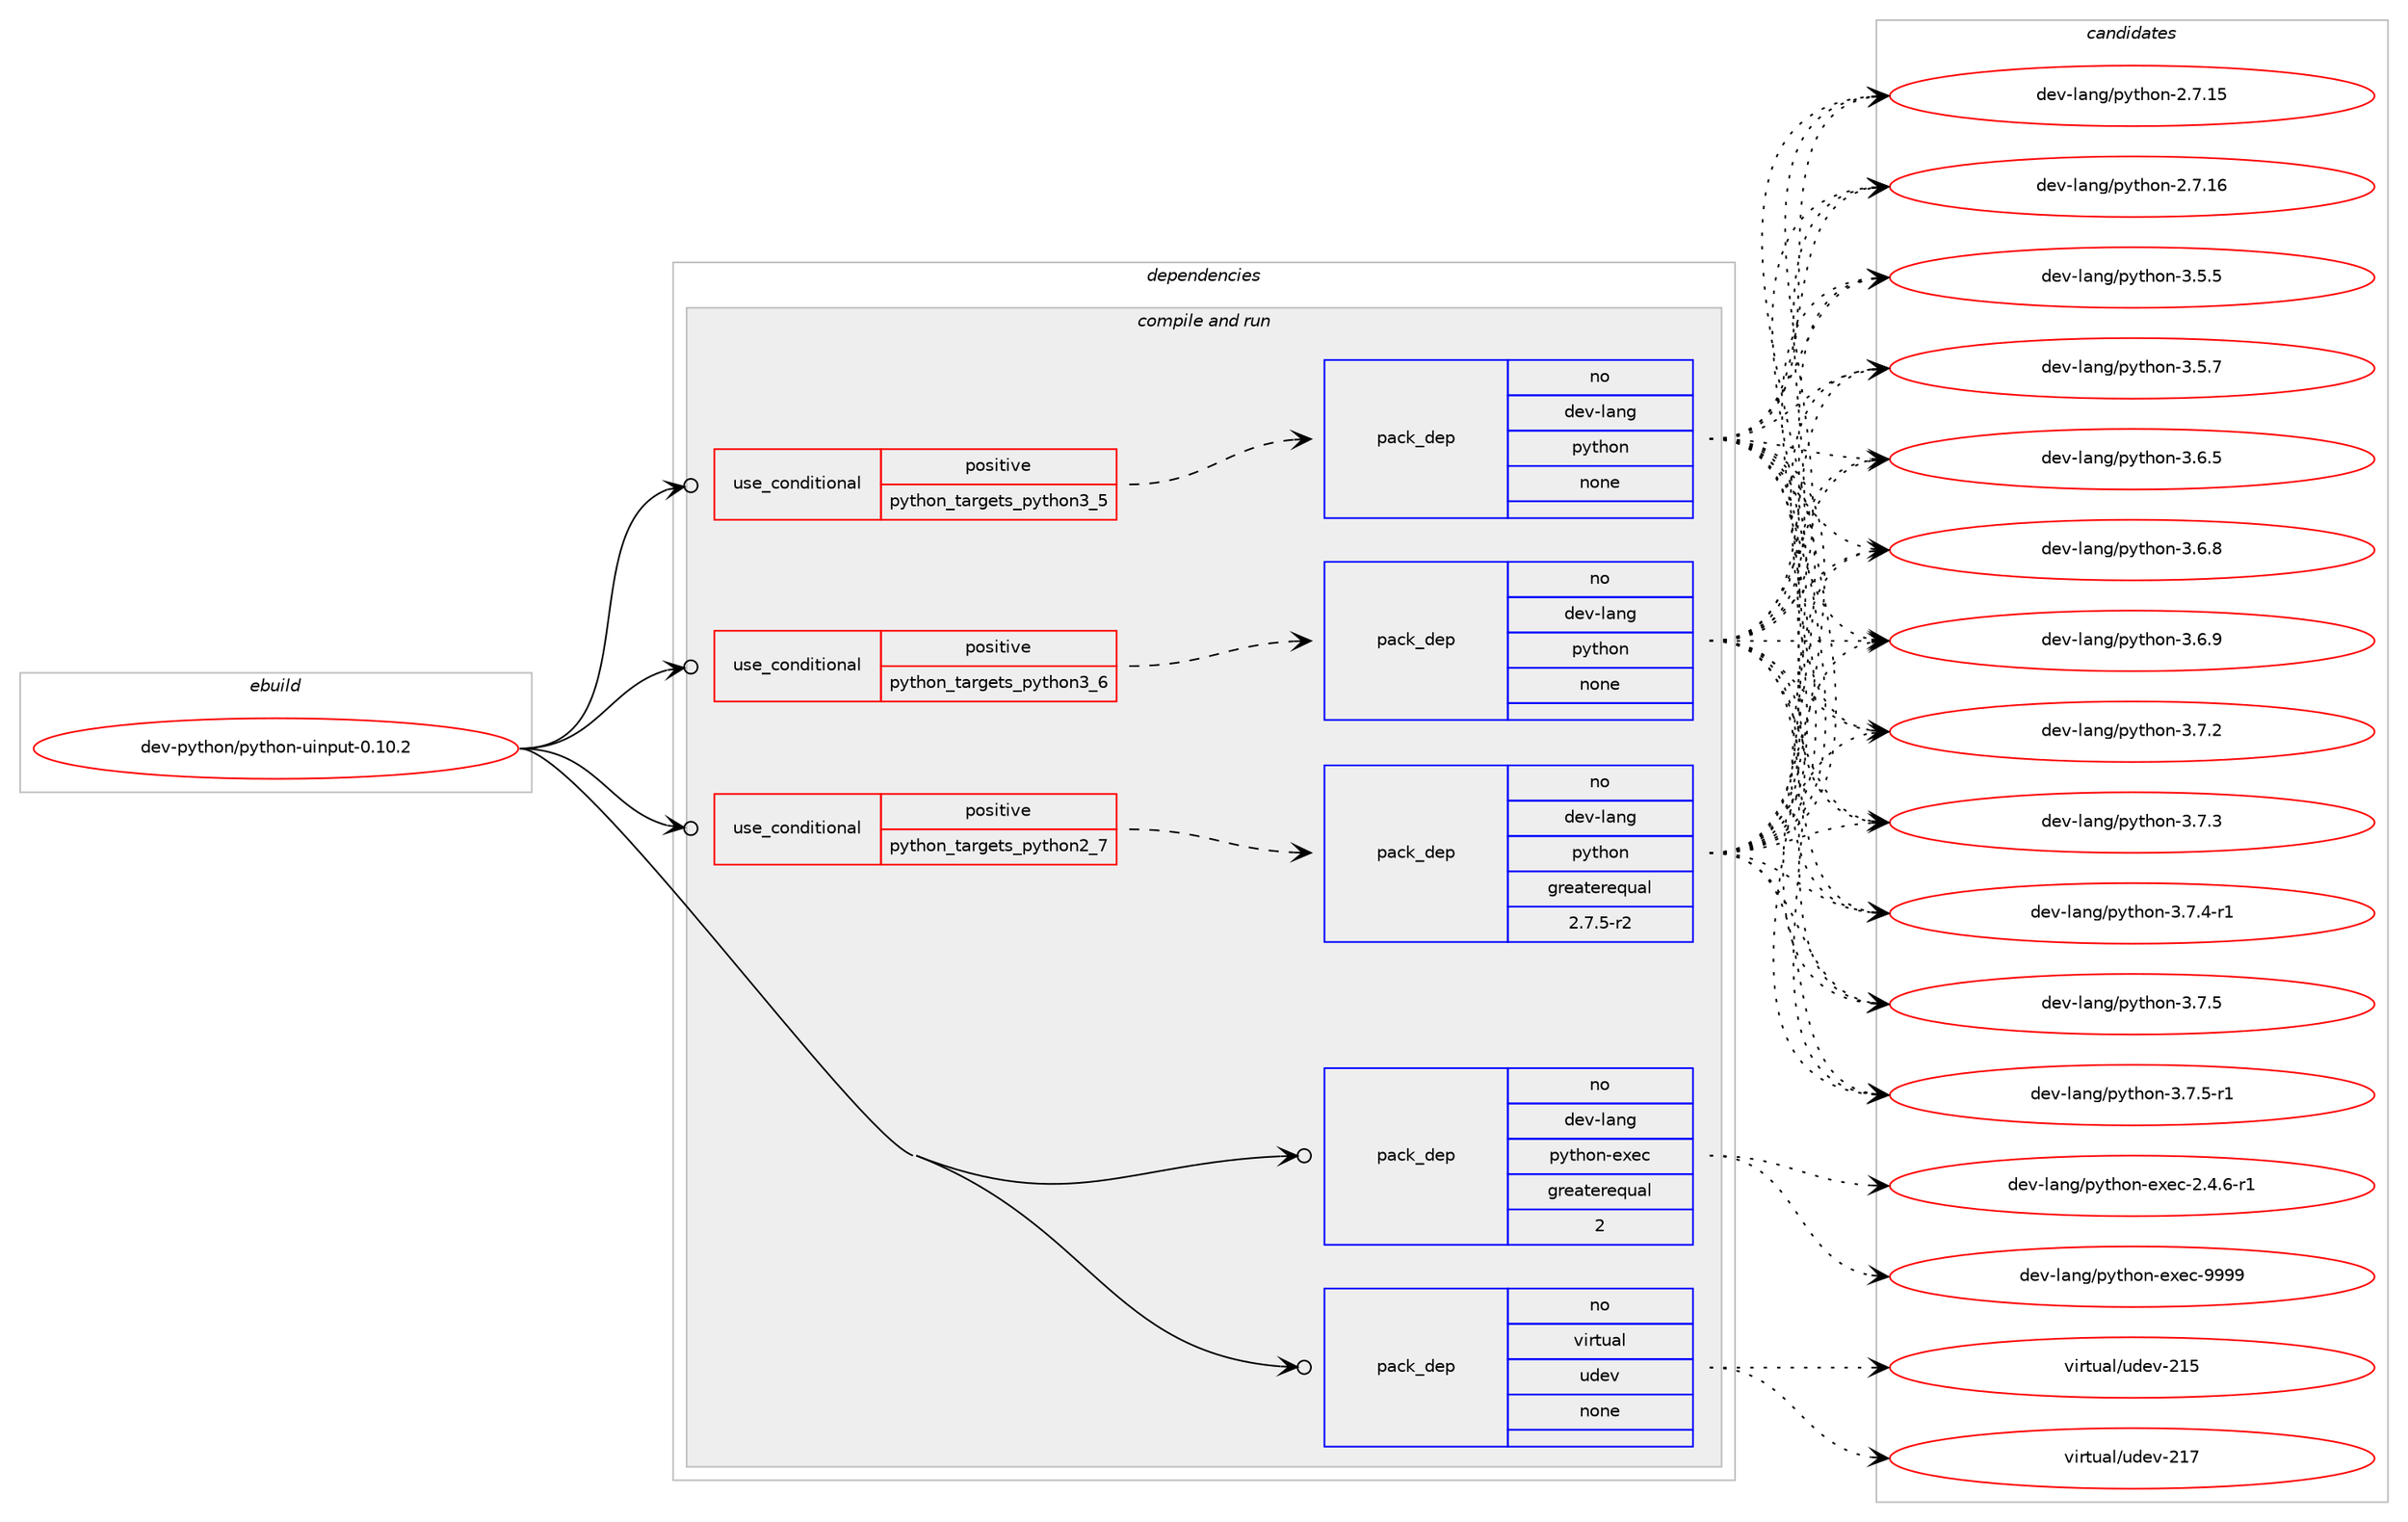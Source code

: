 digraph prolog {

# *************
# Graph options
# *************

newrank=true;
concentrate=true;
compound=true;
graph [rankdir=LR,fontname=Helvetica,fontsize=10,ranksep=1.5];#, ranksep=2.5, nodesep=0.2];
edge  [arrowhead=vee];
node  [fontname=Helvetica,fontsize=10];

# **********
# The ebuild
# **********

subgraph cluster_leftcol {
color=gray;
rank=same;
label=<<i>ebuild</i>>;
id [label="dev-python/python-uinput-0.10.2", color=red, width=4, href="../dev-python/python-uinput-0.10.2.svg"];
}

# ****************
# The dependencies
# ****************

subgraph cluster_midcol {
color=gray;
label=<<i>dependencies</i>>;
subgraph cluster_compile {
fillcolor="#eeeeee";
style=filled;
label=<<i>compile</i>>;
}
subgraph cluster_compileandrun {
fillcolor="#eeeeee";
style=filled;
label=<<i>compile and run</i>>;
subgraph cond147963 {
dependency633146 [label=<<TABLE BORDER="0" CELLBORDER="1" CELLSPACING="0" CELLPADDING="4"><TR><TD ROWSPAN="3" CELLPADDING="10">use_conditional</TD></TR><TR><TD>positive</TD></TR><TR><TD>python_targets_python2_7</TD></TR></TABLE>>, shape=none, color=red];
subgraph pack473310 {
dependency633147 [label=<<TABLE BORDER="0" CELLBORDER="1" CELLSPACING="0" CELLPADDING="4" WIDTH="220"><TR><TD ROWSPAN="6" CELLPADDING="30">pack_dep</TD></TR><TR><TD WIDTH="110">no</TD></TR><TR><TD>dev-lang</TD></TR><TR><TD>python</TD></TR><TR><TD>greaterequal</TD></TR><TR><TD>2.7.5-r2</TD></TR></TABLE>>, shape=none, color=blue];
}
dependency633146:e -> dependency633147:w [weight=20,style="dashed",arrowhead="vee"];
}
id:e -> dependency633146:w [weight=20,style="solid",arrowhead="odotvee"];
subgraph cond147964 {
dependency633148 [label=<<TABLE BORDER="0" CELLBORDER="1" CELLSPACING="0" CELLPADDING="4"><TR><TD ROWSPAN="3" CELLPADDING="10">use_conditional</TD></TR><TR><TD>positive</TD></TR><TR><TD>python_targets_python3_5</TD></TR></TABLE>>, shape=none, color=red];
subgraph pack473311 {
dependency633149 [label=<<TABLE BORDER="0" CELLBORDER="1" CELLSPACING="0" CELLPADDING="4" WIDTH="220"><TR><TD ROWSPAN="6" CELLPADDING="30">pack_dep</TD></TR><TR><TD WIDTH="110">no</TD></TR><TR><TD>dev-lang</TD></TR><TR><TD>python</TD></TR><TR><TD>none</TD></TR><TR><TD></TD></TR></TABLE>>, shape=none, color=blue];
}
dependency633148:e -> dependency633149:w [weight=20,style="dashed",arrowhead="vee"];
}
id:e -> dependency633148:w [weight=20,style="solid",arrowhead="odotvee"];
subgraph cond147965 {
dependency633150 [label=<<TABLE BORDER="0" CELLBORDER="1" CELLSPACING="0" CELLPADDING="4"><TR><TD ROWSPAN="3" CELLPADDING="10">use_conditional</TD></TR><TR><TD>positive</TD></TR><TR><TD>python_targets_python3_6</TD></TR></TABLE>>, shape=none, color=red];
subgraph pack473312 {
dependency633151 [label=<<TABLE BORDER="0" CELLBORDER="1" CELLSPACING="0" CELLPADDING="4" WIDTH="220"><TR><TD ROWSPAN="6" CELLPADDING="30">pack_dep</TD></TR><TR><TD WIDTH="110">no</TD></TR><TR><TD>dev-lang</TD></TR><TR><TD>python</TD></TR><TR><TD>none</TD></TR><TR><TD></TD></TR></TABLE>>, shape=none, color=blue];
}
dependency633150:e -> dependency633151:w [weight=20,style="dashed",arrowhead="vee"];
}
id:e -> dependency633150:w [weight=20,style="solid",arrowhead="odotvee"];
subgraph pack473313 {
dependency633152 [label=<<TABLE BORDER="0" CELLBORDER="1" CELLSPACING="0" CELLPADDING="4" WIDTH="220"><TR><TD ROWSPAN="6" CELLPADDING="30">pack_dep</TD></TR><TR><TD WIDTH="110">no</TD></TR><TR><TD>dev-lang</TD></TR><TR><TD>python-exec</TD></TR><TR><TD>greaterequal</TD></TR><TR><TD>2</TD></TR></TABLE>>, shape=none, color=blue];
}
id:e -> dependency633152:w [weight=20,style="solid",arrowhead="odotvee"];
subgraph pack473314 {
dependency633153 [label=<<TABLE BORDER="0" CELLBORDER="1" CELLSPACING="0" CELLPADDING="4" WIDTH="220"><TR><TD ROWSPAN="6" CELLPADDING="30">pack_dep</TD></TR><TR><TD WIDTH="110">no</TD></TR><TR><TD>virtual</TD></TR><TR><TD>udev</TD></TR><TR><TD>none</TD></TR><TR><TD></TD></TR></TABLE>>, shape=none, color=blue];
}
id:e -> dependency633153:w [weight=20,style="solid",arrowhead="odotvee"];
}
subgraph cluster_run {
fillcolor="#eeeeee";
style=filled;
label=<<i>run</i>>;
}
}

# **************
# The candidates
# **************

subgraph cluster_choices {
rank=same;
color=gray;
label=<<i>candidates</i>>;

subgraph choice473310 {
color=black;
nodesep=1;
choice10010111845108971101034711212111610411111045504655464953 [label="dev-lang/python-2.7.15", color=red, width=4,href="../dev-lang/python-2.7.15.svg"];
choice10010111845108971101034711212111610411111045504655464954 [label="dev-lang/python-2.7.16", color=red, width=4,href="../dev-lang/python-2.7.16.svg"];
choice100101118451089711010347112121116104111110455146534653 [label="dev-lang/python-3.5.5", color=red, width=4,href="../dev-lang/python-3.5.5.svg"];
choice100101118451089711010347112121116104111110455146534655 [label="dev-lang/python-3.5.7", color=red, width=4,href="../dev-lang/python-3.5.7.svg"];
choice100101118451089711010347112121116104111110455146544653 [label="dev-lang/python-3.6.5", color=red, width=4,href="../dev-lang/python-3.6.5.svg"];
choice100101118451089711010347112121116104111110455146544656 [label="dev-lang/python-3.6.8", color=red, width=4,href="../dev-lang/python-3.6.8.svg"];
choice100101118451089711010347112121116104111110455146544657 [label="dev-lang/python-3.6.9", color=red, width=4,href="../dev-lang/python-3.6.9.svg"];
choice100101118451089711010347112121116104111110455146554650 [label="dev-lang/python-3.7.2", color=red, width=4,href="../dev-lang/python-3.7.2.svg"];
choice100101118451089711010347112121116104111110455146554651 [label="dev-lang/python-3.7.3", color=red, width=4,href="../dev-lang/python-3.7.3.svg"];
choice1001011184510897110103471121211161041111104551465546524511449 [label="dev-lang/python-3.7.4-r1", color=red, width=4,href="../dev-lang/python-3.7.4-r1.svg"];
choice100101118451089711010347112121116104111110455146554653 [label="dev-lang/python-3.7.5", color=red, width=4,href="../dev-lang/python-3.7.5.svg"];
choice1001011184510897110103471121211161041111104551465546534511449 [label="dev-lang/python-3.7.5-r1", color=red, width=4,href="../dev-lang/python-3.7.5-r1.svg"];
dependency633147:e -> choice10010111845108971101034711212111610411111045504655464953:w [style=dotted,weight="100"];
dependency633147:e -> choice10010111845108971101034711212111610411111045504655464954:w [style=dotted,weight="100"];
dependency633147:e -> choice100101118451089711010347112121116104111110455146534653:w [style=dotted,weight="100"];
dependency633147:e -> choice100101118451089711010347112121116104111110455146534655:w [style=dotted,weight="100"];
dependency633147:e -> choice100101118451089711010347112121116104111110455146544653:w [style=dotted,weight="100"];
dependency633147:e -> choice100101118451089711010347112121116104111110455146544656:w [style=dotted,weight="100"];
dependency633147:e -> choice100101118451089711010347112121116104111110455146544657:w [style=dotted,weight="100"];
dependency633147:e -> choice100101118451089711010347112121116104111110455146554650:w [style=dotted,weight="100"];
dependency633147:e -> choice100101118451089711010347112121116104111110455146554651:w [style=dotted,weight="100"];
dependency633147:e -> choice1001011184510897110103471121211161041111104551465546524511449:w [style=dotted,weight="100"];
dependency633147:e -> choice100101118451089711010347112121116104111110455146554653:w [style=dotted,weight="100"];
dependency633147:e -> choice1001011184510897110103471121211161041111104551465546534511449:w [style=dotted,weight="100"];
}
subgraph choice473311 {
color=black;
nodesep=1;
choice10010111845108971101034711212111610411111045504655464953 [label="dev-lang/python-2.7.15", color=red, width=4,href="../dev-lang/python-2.7.15.svg"];
choice10010111845108971101034711212111610411111045504655464954 [label="dev-lang/python-2.7.16", color=red, width=4,href="../dev-lang/python-2.7.16.svg"];
choice100101118451089711010347112121116104111110455146534653 [label="dev-lang/python-3.5.5", color=red, width=4,href="../dev-lang/python-3.5.5.svg"];
choice100101118451089711010347112121116104111110455146534655 [label="dev-lang/python-3.5.7", color=red, width=4,href="../dev-lang/python-3.5.7.svg"];
choice100101118451089711010347112121116104111110455146544653 [label="dev-lang/python-3.6.5", color=red, width=4,href="../dev-lang/python-3.6.5.svg"];
choice100101118451089711010347112121116104111110455146544656 [label="dev-lang/python-3.6.8", color=red, width=4,href="../dev-lang/python-3.6.8.svg"];
choice100101118451089711010347112121116104111110455146544657 [label="dev-lang/python-3.6.9", color=red, width=4,href="../dev-lang/python-3.6.9.svg"];
choice100101118451089711010347112121116104111110455146554650 [label="dev-lang/python-3.7.2", color=red, width=4,href="../dev-lang/python-3.7.2.svg"];
choice100101118451089711010347112121116104111110455146554651 [label="dev-lang/python-3.7.3", color=red, width=4,href="../dev-lang/python-3.7.3.svg"];
choice1001011184510897110103471121211161041111104551465546524511449 [label="dev-lang/python-3.7.4-r1", color=red, width=4,href="../dev-lang/python-3.7.4-r1.svg"];
choice100101118451089711010347112121116104111110455146554653 [label="dev-lang/python-3.7.5", color=red, width=4,href="../dev-lang/python-3.7.5.svg"];
choice1001011184510897110103471121211161041111104551465546534511449 [label="dev-lang/python-3.7.5-r1", color=red, width=4,href="../dev-lang/python-3.7.5-r1.svg"];
dependency633149:e -> choice10010111845108971101034711212111610411111045504655464953:w [style=dotted,weight="100"];
dependency633149:e -> choice10010111845108971101034711212111610411111045504655464954:w [style=dotted,weight="100"];
dependency633149:e -> choice100101118451089711010347112121116104111110455146534653:w [style=dotted,weight="100"];
dependency633149:e -> choice100101118451089711010347112121116104111110455146534655:w [style=dotted,weight="100"];
dependency633149:e -> choice100101118451089711010347112121116104111110455146544653:w [style=dotted,weight="100"];
dependency633149:e -> choice100101118451089711010347112121116104111110455146544656:w [style=dotted,weight="100"];
dependency633149:e -> choice100101118451089711010347112121116104111110455146544657:w [style=dotted,weight="100"];
dependency633149:e -> choice100101118451089711010347112121116104111110455146554650:w [style=dotted,weight="100"];
dependency633149:e -> choice100101118451089711010347112121116104111110455146554651:w [style=dotted,weight="100"];
dependency633149:e -> choice1001011184510897110103471121211161041111104551465546524511449:w [style=dotted,weight="100"];
dependency633149:e -> choice100101118451089711010347112121116104111110455146554653:w [style=dotted,weight="100"];
dependency633149:e -> choice1001011184510897110103471121211161041111104551465546534511449:w [style=dotted,weight="100"];
}
subgraph choice473312 {
color=black;
nodesep=1;
choice10010111845108971101034711212111610411111045504655464953 [label="dev-lang/python-2.7.15", color=red, width=4,href="../dev-lang/python-2.7.15.svg"];
choice10010111845108971101034711212111610411111045504655464954 [label="dev-lang/python-2.7.16", color=red, width=4,href="../dev-lang/python-2.7.16.svg"];
choice100101118451089711010347112121116104111110455146534653 [label="dev-lang/python-3.5.5", color=red, width=4,href="../dev-lang/python-3.5.5.svg"];
choice100101118451089711010347112121116104111110455146534655 [label="dev-lang/python-3.5.7", color=red, width=4,href="../dev-lang/python-3.5.7.svg"];
choice100101118451089711010347112121116104111110455146544653 [label="dev-lang/python-3.6.5", color=red, width=4,href="../dev-lang/python-3.6.5.svg"];
choice100101118451089711010347112121116104111110455146544656 [label="dev-lang/python-3.6.8", color=red, width=4,href="../dev-lang/python-3.6.8.svg"];
choice100101118451089711010347112121116104111110455146544657 [label="dev-lang/python-3.6.9", color=red, width=4,href="../dev-lang/python-3.6.9.svg"];
choice100101118451089711010347112121116104111110455146554650 [label="dev-lang/python-3.7.2", color=red, width=4,href="../dev-lang/python-3.7.2.svg"];
choice100101118451089711010347112121116104111110455146554651 [label="dev-lang/python-3.7.3", color=red, width=4,href="../dev-lang/python-3.7.3.svg"];
choice1001011184510897110103471121211161041111104551465546524511449 [label="dev-lang/python-3.7.4-r1", color=red, width=4,href="../dev-lang/python-3.7.4-r1.svg"];
choice100101118451089711010347112121116104111110455146554653 [label="dev-lang/python-3.7.5", color=red, width=4,href="../dev-lang/python-3.7.5.svg"];
choice1001011184510897110103471121211161041111104551465546534511449 [label="dev-lang/python-3.7.5-r1", color=red, width=4,href="../dev-lang/python-3.7.5-r1.svg"];
dependency633151:e -> choice10010111845108971101034711212111610411111045504655464953:w [style=dotted,weight="100"];
dependency633151:e -> choice10010111845108971101034711212111610411111045504655464954:w [style=dotted,weight="100"];
dependency633151:e -> choice100101118451089711010347112121116104111110455146534653:w [style=dotted,weight="100"];
dependency633151:e -> choice100101118451089711010347112121116104111110455146534655:w [style=dotted,weight="100"];
dependency633151:e -> choice100101118451089711010347112121116104111110455146544653:w [style=dotted,weight="100"];
dependency633151:e -> choice100101118451089711010347112121116104111110455146544656:w [style=dotted,weight="100"];
dependency633151:e -> choice100101118451089711010347112121116104111110455146544657:w [style=dotted,weight="100"];
dependency633151:e -> choice100101118451089711010347112121116104111110455146554650:w [style=dotted,weight="100"];
dependency633151:e -> choice100101118451089711010347112121116104111110455146554651:w [style=dotted,weight="100"];
dependency633151:e -> choice1001011184510897110103471121211161041111104551465546524511449:w [style=dotted,weight="100"];
dependency633151:e -> choice100101118451089711010347112121116104111110455146554653:w [style=dotted,weight="100"];
dependency633151:e -> choice1001011184510897110103471121211161041111104551465546534511449:w [style=dotted,weight="100"];
}
subgraph choice473313 {
color=black;
nodesep=1;
choice10010111845108971101034711212111610411111045101120101994550465246544511449 [label="dev-lang/python-exec-2.4.6-r1", color=red, width=4,href="../dev-lang/python-exec-2.4.6-r1.svg"];
choice10010111845108971101034711212111610411111045101120101994557575757 [label="dev-lang/python-exec-9999", color=red, width=4,href="../dev-lang/python-exec-9999.svg"];
dependency633152:e -> choice10010111845108971101034711212111610411111045101120101994550465246544511449:w [style=dotted,weight="100"];
dependency633152:e -> choice10010111845108971101034711212111610411111045101120101994557575757:w [style=dotted,weight="100"];
}
subgraph choice473314 {
color=black;
nodesep=1;
choice118105114116117971084711710010111845504953 [label="virtual/udev-215", color=red, width=4,href="../virtual/udev-215.svg"];
choice118105114116117971084711710010111845504955 [label="virtual/udev-217", color=red, width=4,href="../virtual/udev-217.svg"];
dependency633153:e -> choice118105114116117971084711710010111845504953:w [style=dotted,weight="100"];
dependency633153:e -> choice118105114116117971084711710010111845504955:w [style=dotted,weight="100"];
}
}

}

